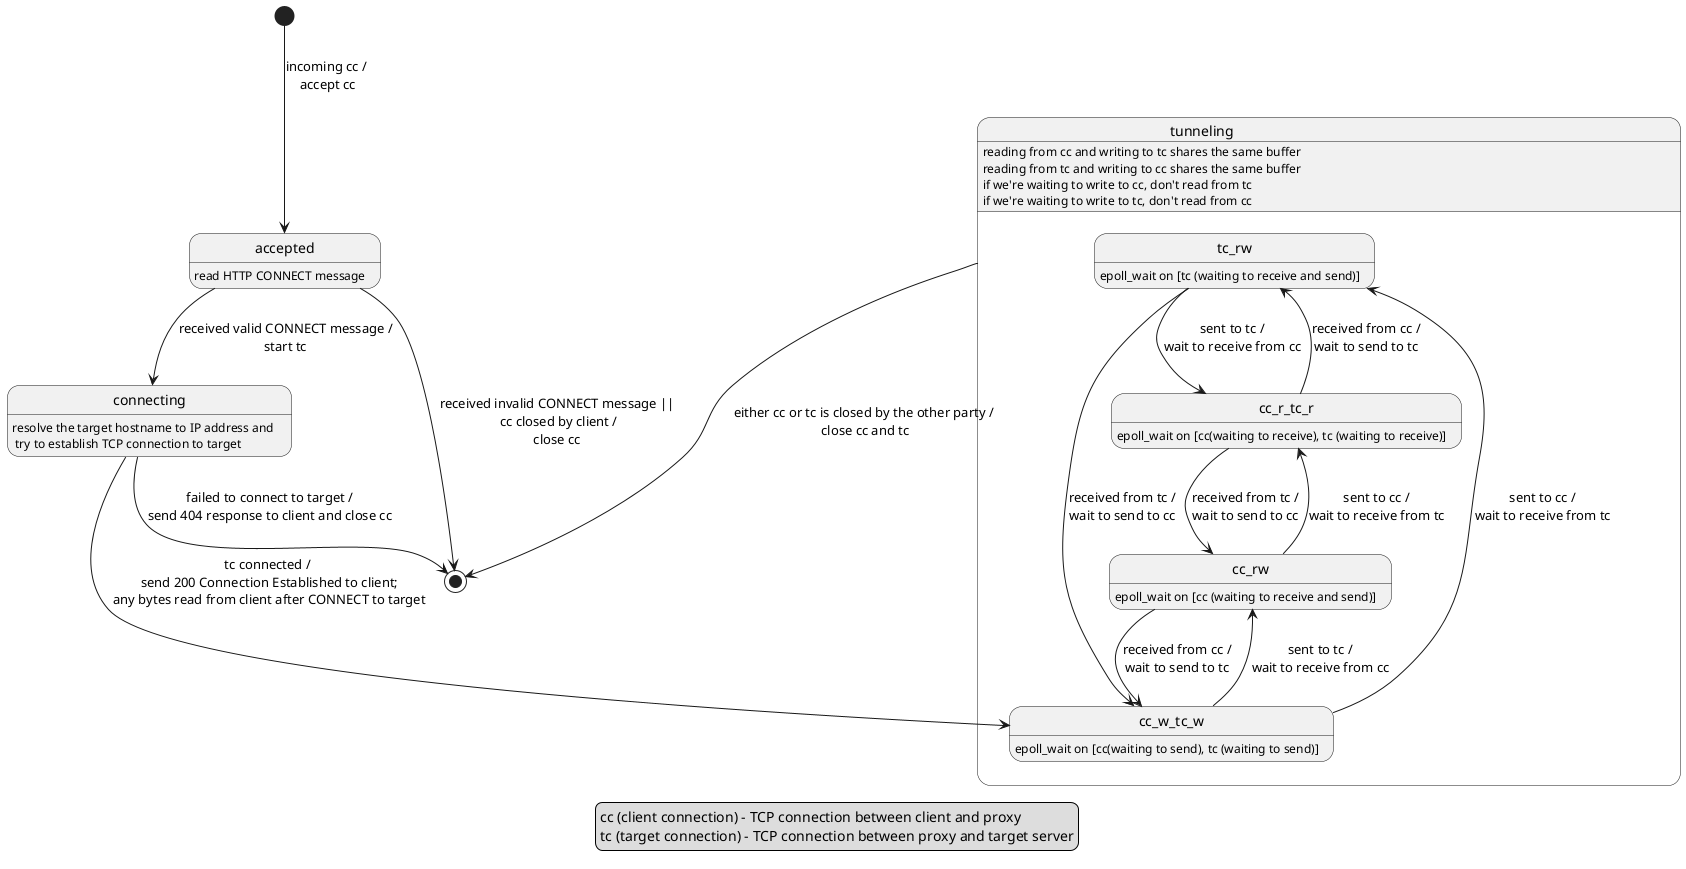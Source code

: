 @startuml

legend
cc (client connection) - TCP connection between client and proxy
tc (target connection) - TCP connection between proxy and target server
end legend

[*] --> accepted : incoming cc /\n accept cc

accepted : read HTTP CONNECT message

accepted --> connecting : received valid CONNECT message /\nstart tc
accepted --> [*] : received invalid CONNECT message ||\n cc closed by client /\nclose cc

connecting : resolve the target hostname to IP address and \n try to establish TCP connection to target

connecting --> [*] : failed to connect to target /\nsend 404 response to client and close cc

state tunneling {

    tunneling : reading from cc and writing to tc shares the same buffer
    tunneling : reading from tc and writing to cc shares the same buffer
    tunneling : if we're waiting to write to cc, don't read from tc
    tunneling : if we're waiting to write to tc, don't read from cc

    tc_rw : epoll_wait on [tc (waiting to receive and send)]
    cc_r_tc_r : epoll_wait on [cc(waiting to receive), tc (waiting to receive)]
    cc_w_tc_w : epoll_wait on [cc(waiting to send), tc (waiting to send)]
    cc_rw : epoll_wait on [cc (waiting to receive and send)]

    tc_rw --> cc_r_tc_r : sent to tc /\nwait to receive from cc
    tc_rw --> cc_w_tc_w : received from tc /\nwait to send to cc

    cc_r_tc_r --> tc_rw : received from cc /\nwait to send to tc
    cc_r_tc_r --> cc_rw : received from tc /\nwait to send to cc

    cc_w_tc_w --> tc_rw : sent to cc /\nwait to receive from tc
    cc_w_tc_w --> cc_rw : sent to tc /\nwait to receive from cc

    cc_rw --> cc_r_tc_r: sent to cc /\nwait to receive from tc
    cc_rw --> cc_w_tc_w: received from cc /\nwait to send to tc
}

connecting ---> cc_w_tc_w : tc connected /\n send 200 Connection Established to client;\n any bytes read from client after CONNECT to target

tunneling --> [*] : either cc or tc is closed by the other party /\n close cc and tc

@enduml
